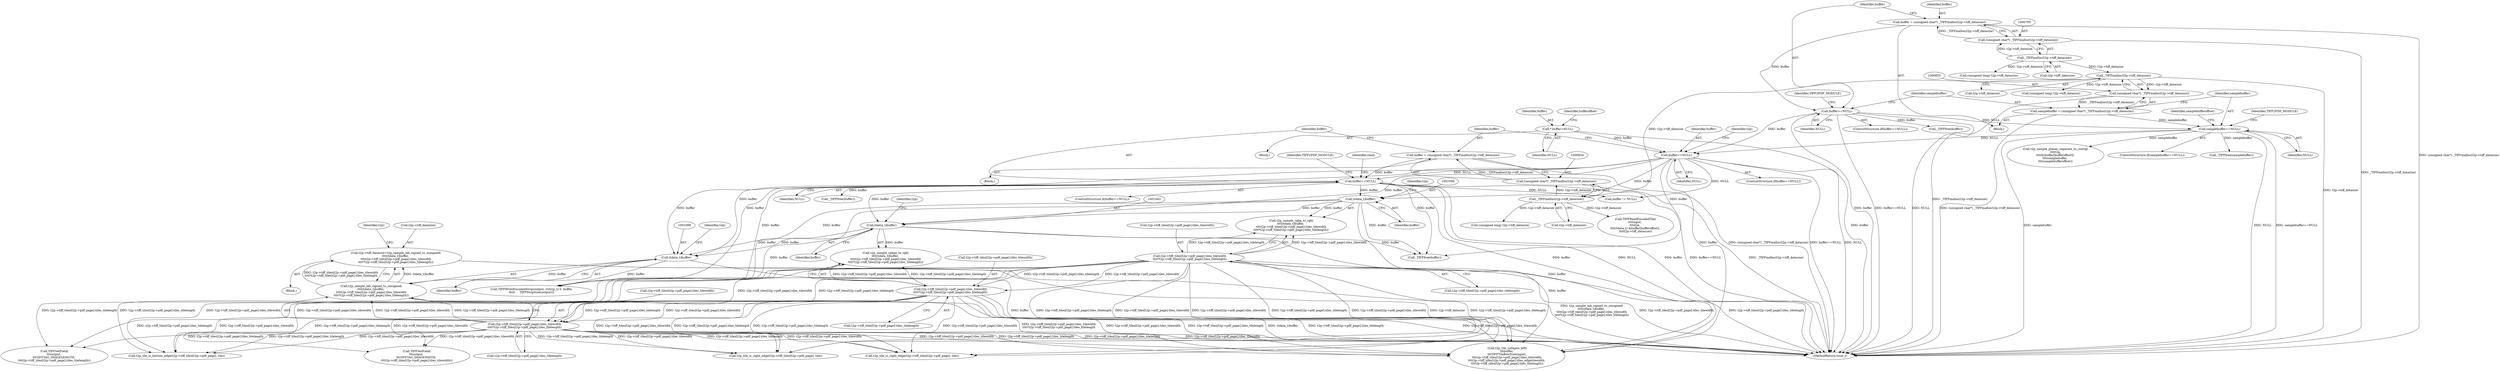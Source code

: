 digraph "0_libtiff_c7153361a4041260719b340f73f2f76@pointer" {
"1001092" [label="(Call,t2p->tiff_datasize=t2p_sample_lab_signed_to_unsigned(\n\t\t\t\t(tdata_t)buffer, \n\t\t\t\tt2p->tiff_tiles[t2p->pdf_page].tiles_tilewidth\n\t\t\t\t*t2p->tiff_tiles[t2p->pdf_page].tiles_tilelength))"];
"1001096" [label="(Call,t2p_sample_lab_signed_to_unsigned(\n\t\t\t\t(tdata_t)buffer, \n\t\t\t\tt2p->tiff_tiles[t2p->pdf_page].tiles_tilewidth\n\t\t\t\t*t2p->tiff_tiles[t2p->pdf_page].tiles_tilelength))"];
"1001097" [label="(Call,(tdata_t)buffer)"];
"1001042" [label="(Call,(tdata_t)buffer)"];
"1000940" [label="(Call,buffer==NULL)"];
"1000931" [label="(Call,buffer = (unsigned char*) _TIFFmalloc(t2p->tiff_datasize))"];
"1000933" [label="(Call,(unsigned char*) _TIFFmalloc(t2p->tiff_datasize))"];
"1000935" [label="(Call,_TIFFmalloc(t2p->tiff_datasize))"];
"1000826" [label="(Call,_TIFFmalloc(t2p->tiff_datasize))"];
"1000796" [label="(Call,_TIFFmalloc(t2p->tiff_datasize))"];
"1000927" [label="(Call,buffer==NULL)"];
"1000801" [label="(Call,buffer==NULL)"];
"1000792" [label="(Call,buffer = (unsigned char*) _TIFFmalloc(t2p->tiff_datasize))"];
"1000794" [label="(Call,(unsigned char*) _TIFFmalloc(t2p->tiff_datasize))"];
"1000123" [label="(Call,* buffer=NULL)"];
"1000831" [label="(Call,samplebuffer==NULL)"];
"1000822" [label="(Call,samplebuffer = (unsigned char*) _TIFFmalloc(t2p->tiff_datasize))"];
"1000824" [label="(Call,(unsigned char*) _TIFFmalloc(t2p->tiff_datasize))"];
"1001008" [label="(Call,(tdata_t)buffer)"];
"1001100" [label="(Call,t2p->tiff_tiles[t2p->pdf_page].tiles_tilewidth\n\t\t\t\t*t2p->tiff_tiles[t2p->pdf_page].tiles_tilelength)"];
"1001011" [label="(Call,t2p->tiff_tiles[t2p->pdf_page].tiles_tilewidth\n\t\t\t\t*t2p->tiff_tiles[t2p->pdf_page].tiles_tilelength)"];
"1001045" [label="(Call,t2p->tiff_tiles[t2p->pdf_page].tiles_tilewidth\n\t\t\t\t*t2p->tiff_tiles[t2p->pdf_page].tiles_tilelength)"];
"1001099" [label="(Identifier,buffer)"];
"1000826" [label="(Call,_TIFFmalloc(t2p->tiff_datasize))"];
"1000929" [label="(Identifier,NULL)"];
"1000831" [label="(Call,samplebuffer==NULL)"];
"1000963" [label="(Call,TIFFReadEncodedTile(\n\t\t\t\tinput, \n\t\t\t\ttile, \n\t\t\t\t(tdata_t) &buffer[bufferoffset], \n\t\t\t\tt2p->tiff_datasize))"];
"1000947" [label="(Call,(unsigned long) t2p->tiff_datasize)"];
"1001045" [label="(Call,t2p->tiff_tiles[t2p->pdf_page].tiles_tilewidth\n\t\t\t\t*t2p->tiff_tiles[t2p->pdf_page].tiles_tilelength)"];
"1000800" [label="(ControlStructure,if(buffer==NULL))"];
"1000942" [label="(Identifier,NULL)"];
"1000933" [label="(Call,(unsigned char*) _TIFFmalloc(t2p->tiff_datasize))"];
"1000776" [label="(Block,)"];
"1001093" [label="(Call,t2p->tiff_datasize)"];
"1000962" [label="(Identifier,read)"];
"1000806" [label="(Identifier,TIFF2PDF_MODULE)"];
"1000901" [label="(Call,_TIFFfree(buffer))"];
"1001132" [label="(Call,t2p_tile_collapse_left(\n\t\t\tbuffer, \n\t\t\tTIFFTileRowSize(input),\n\t\t\tt2p->tiff_tiles[t2p->pdf_page].tiles_tilewidth,\n\t\t\tt2p->tiff_tiles[t2p->pdf_page].tiles_edgetilewidth, \n\t\t\tt2p->tiff_tiles[t2p->pdf_page].tiles_tilelength))"];
"1000793" [label="(Identifier,buffer)"];
"1000931" [label="(Call,buffer = (unsigned char*) _TIFFmalloc(t2p->tiff_datasize))"];
"1001055" [label="(Call,t2p->tiff_tiles[t2p->pdf_page].tiles_tilelength)"];
"1001021" [label="(Call,t2p->tiff_tiles[t2p->pdf_page].tiles_tilelength)"];
"1000932" [label="(Identifier,buffer)"];
"1000128" [label="(Identifier,bufferoffset)"];
"1001487" [label="(Call,TIFFWriteEncodedStrip(output, (tstrip_t) 0, buffer,\n\t\t\t\t\t     TIFFStripSize(output)))"];
"1000927" [label="(Call,buffer==NULL)"];
"1000824" [label="(Call,(unsigned char*) _TIFFmalloc(t2p->tiff_datasize))"];
"1000999" [label="(Identifier,t2p)"];
"1000945" [label="(Identifier,TIFF2PDF_MODULE)"];
"1001124" [label="(Identifier,t2p)"];
"1001042" [label="(Call,(tdata_t)buffer)"];
"1000930" [label="(Block,)"];
"1000987" [label="(Call,_TIFFfree(buffer))"];
"1001097" [label="(Call,(tdata_t)buffer)"];
"1000836" [label="(Identifier,TIFF2PDF_MODULE)"];
"1001010" [label="(Identifier,buffer)"];
"1001101" [label="(Call,t2p->tiff_tiles[t2p->pdf_page].tiles_tilewidth)"];
"1001496" [label="(Call,buffer != NULL)"];
"1000827" [label="(Call,t2p->tiff_datasize)"];
"1000803" [label="(Identifier,NULL)"];
"1001235" [label="(Call,TIFFSetField(\n\t\t\toutput, \n\t\t\tTIFFTAG_IMAGELENGTH, \n\t\t\tt2p->tiff_tiles[t2p->pdf_page].tiles_tilelength))"];
"1000796" [label="(Call,_TIFFmalloc(t2p->tiff_datasize))"];
"1001091" [label="(Block,)"];
"1000797" [label="(Call,t2p->tiff_datasize)"];
"1000832" [label="(Identifier,samplebuffer)"];
"1001015" [label="(Identifier,t2p)"];
"1000822" [label="(Call,samplebuffer = (unsigned char*) _TIFFmalloc(t2p->tiff_datasize))"];
"1000801" [label="(Call,buffer==NULL)"];
"1001196" [label="(Call,TIFFSetField(\n\t\t\toutput, \n\t\t\tTIFFTAG_IMAGEWIDTH, \n\t\t\tt2p->tiff_tiles[t2p->pdf_page].tiles_tilewidth))"];
"1000833" [label="(Identifier,NULL)"];
"1001049" [label="(Identifier,t2p)"];
"1000936" [label="(Call,t2p->tiff_datasize)"];
"1000913" [label="(Call,t2p_sample_planar_separate_to_contig(\n\t\t\t\tt2p,\n\t\t\t\t&(buffer[bufferoffset]),\n\t\t\t\tsamplebuffer, \n\t\t\t\tsamplebufferoffset))"];
"1000939" [label="(ControlStructure,if(buffer==NULL))"];
"1000838" [label="(Call,(unsigned long) t2p->tiff_datasize)"];
"1001044" [label="(Identifier,buffer)"];
"1001092" [label="(Call,t2p->tiff_datasize=t2p_sample_lab_signed_to_unsigned(\n\t\t\t\t(tdata_t)buffer, \n\t\t\t\tt2p->tiff_tiles[t2p->pdf_page].tiles_tilewidth\n\t\t\t\t*t2p->tiff_tiles[t2p->pdf_page].tiles_tilelength))"];
"1000823" [label="(Identifier,samplebuffer)"];
"1000125" [label="(Identifier,NULL)"];
"1001100" [label="(Call,t2p->tiff_tiles[t2p->pdf_page].tiles_tilewidth\n\t\t\t\t*t2p->tiff_tiles[t2p->pdf_page].tiles_tilelength)"];
"1001121" [label="(Call,t2p_tile_is_right_edge(t2p->tiff_tiles[t2p->pdf_page], tile))"];
"1000113" [label="(Block,)"];
"1000123" [label="(Call,* buffer=NULL)"];
"1000853" [label="(Identifier,samplebufferoffset)"];
"1000792" [label="(Call,buffer = (unsigned char*) _TIFFmalloc(t2p->tiff_datasize))"];
"1001104" [label="(Identifier,t2p)"];
"1001110" [label="(Call,t2p->tiff_tiles[t2p->pdf_page].tiles_tilelength)"];
"1001224" [label="(Call,t2p_tile_is_bottom_edge(t2p->tiff_tiles[t2p->pdf_page], tile))"];
"1001008" [label="(Call,(tdata_t)buffer)"];
"1001096" [label="(Call,t2p_sample_lab_signed_to_unsigned(\n\t\t\t\t(tdata_t)buffer, \n\t\t\t\tt2p->tiff_tiles[t2p->pdf_page].tiles_tilewidth\n\t\t\t\t*t2p->tiff_tiles[t2p->pdf_page].tiles_tilelength))"];
"1000830" [label="(ControlStructure,if(samplebuffer==NULL))"];
"1000899" [label="(Call,_TIFFfree(samplebuffer))"];
"1001007" [label="(Call,t2p_sample_rgba_to_rgb(\n\t\t\t\t(tdata_t)buffer, \n\t\t\t\tt2p->tiff_tiles[t2p->pdf_page].tiles_tilewidth\n\t\t\t\t*t2p->tiff_tiles[t2p->pdf_page].tiles_tilelength))"];
"1000794" [label="(Call,(unsigned char*) _TIFFmalloc(t2p->tiff_datasize))"];
"1000928" [label="(Identifier,buffer)"];
"1000935" [label="(Call,_TIFFmalloc(t2p->tiff_datasize))"];
"1001076" [label="(Call,_TIFFfree(buffer))"];
"1000940" [label="(Call,buffer==NULL)"];
"1001012" [label="(Call,t2p->tiff_tiles[t2p->pdf_page].tiles_tilewidth)"];
"1001046" [label="(Call,t2p->tiff_tiles[t2p->pdf_page].tiles_tilewidth)"];
"1001185" [label="(Call,t2p_tile_is_right_edge(t2p->tiff_tiles[t2p->pdf_page], tile))"];
"1000941" [label="(Identifier,buffer)"];
"1000802" [label="(Identifier,buffer)"];
"1001041" [label="(Call,t2p_sample_rgbaa_to_rgb(\n\t\t\t\t(tdata_t)buffer, \n\t\t\t\tt2p->tiff_tiles[t2p->pdf_page].tiles_tilewidth\n\t\t\t\t*t2p->tiff_tiles[t2p->pdf_page].tiles_tilelength))"];
"1000926" [label="(ControlStructure,if(buffer==NULL))"];
"1000124" [label="(Identifier,buffer)"];
"1001530" [label="(MethodReturn,tsize_t)"];
"1001011" [label="(Call,t2p->tiff_tiles[t2p->pdf_page].tiles_tilewidth\n\t\t\t\t*t2p->tiff_tiles[t2p->pdf_page].tiles_tilelength)"];
"1000808" [label="(Call,(unsigned long) t2p->tiff_datasize)"];
"1001092" -> "1001091"  [label="AST: "];
"1001092" -> "1001096"  [label="CFG: "];
"1001093" -> "1001092"  [label="AST: "];
"1001096" -> "1001092"  [label="AST: "];
"1001124" -> "1001092"  [label="CFG: "];
"1001092" -> "1001530"  [label="DDG: t2p->tiff_datasize"];
"1001092" -> "1001530"  [label="DDG: t2p_sample_lab_signed_to_unsigned(\n\t\t\t\t(tdata_t)buffer, \n\t\t\t\tt2p->tiff_tiles[t2p->pdf_page].tiles_tilewidth\n\t\t\t\t*t2p->tiff_tiles[t2p->pdf_page].tiles_tilelength)"];
"1001096" -> "1001092"  [label="DDG: (tdata_t)buffer"];
"1001096" -> "1001092"  [label="DDG: t2p->tiff_tiles[t2p->pdf_page].tiles_tilewidth\n\t\t\t\t*t2p->tiff_tiles[t2p->pdf_page].tiles_tilelength"];
"1001096" -> "1001100"  [label="CFG: "];
"1001097" -> "1001096"  [label="AST: "];
"1001100" -> "1001096"  [label="AST: "];
"1001096" -> "1001530"  [label="DDG: (tdata_t)buffer"];
"1001096" -> "1001530"  [label="DDG: t2p->tiff_tiles[t2p->pdf_page].tiles_tilewidth\n\t\t\t\t*t2p->tiff_tiles[t2p->pdf_page].tiles_tilelength"];
"1001097" -> "1001096"  [label="DDG: buffer"];
"1001100" -> "1001096"  [label="DDG: t2p->tiff_tiles[t2p->pdf_page].tiles_tilewidth"];
"1001100" -> "1001096"  [label="DDG: t2p->tiff_tiles[t2p->pdf_page].tiles_tilelength"];
"1001097" -> "1001099"  [label="CFG: "];
"1001098" -> "1001097"  [label="AST: "];
"1001099" -> "1001097"  [label="AST: "];
"1001104" -> "1001097"  [label="CFG: "];
"1001042" -> "1001097"  [label="DDG: buffer"];
"1000940" -> "1001097"  [label="DDG: buffer"];
"1001008" -> "1001097"  [label="DDG: buffer"];
"1000927" -> "1001097"  [label="DDG: buffer"];
"1001097" -> "1001132"  [label="DDG: buffer"];
"1001097" -> "1001487"  [label="DDG: buffer"];
"1001042" -> "1001041"  [label="AST: "];
"1001042" -> "1001044"  [label="CFG: "];
"1001043" -> "1001042"  [label="AST: "];
"1001044" -> "1001042"  [label="AST: "];
"1001049" -> "1001042"  [label="CFG: "];
"1001042" -> "1001041"  [label="DDG: buffer"];
"1000940" -> "1001042"  [label="DDG: buffer"];
"1001008" -> "1001042"  [label="DDG: buffer"];
"1000927" -> "1001042"  [label="DDG: buffer"];
"1001042" -> "1001076"  [label="DDG: buffer"];
"1001042" -> "1001132"  [label="DDG: buffer"];
"1001042" -> "1001487"  [label="DDG: buffer"];
"1000940" -> "1000939"  [label="AST: "];
"1000940" -> "1000942"  [label="CFG: "];
"1000941" -> "1000940"  [label="AST: "];
"1000942" -> "1000940"  [label="AST: "];
"1000945" -> "1000940"  [label="CFG: "];
"1000962" -> "1000940"  [label="CFG: "];
"1000940" -> "1001530"  [label="DDG: NULL"];
"1000940" -> "1001530"  [label="DDG: buffer"];
"1000940" -> "1001530"  [label="DDG: buffer==NULL"];
"1000931" -> "1000940"  [label="DDG: buffer"];
"1000927" -> "1000940"  [label="DDG: NULL"];
"1000940" -> "1000987"  [label="DDG: buffer"];
"1000940" -> "1001008"  [label="DDG: buffer"];
"1000940" -> "1001076"  [label="DDG: buffer"];
"1000940" -> "1001132"  [label="DDG: buffer"];
"1000940" -> "1001487"  [label="DDG: buffer"];
"1000940" -> "1001496"  [label="DDG: NULL"];
"1000931" -> "1000930"  [label="AST: "];
"1000931" -> "1000933"  [label="CFG: "];
"1000932" -> "1000931"  [label="AST: "];
"1000933" -> "1000931"  [label="AST: "];
"1000941" -> "1000931"  [label="CFG: "];
"1000931" -> "1001530"  [label="DDG: (unsigned char*) _TIFFmalloc(t2p->tiff_datasize)"];
"1000933" -> "1000931"  [label="DDG: _TIFFmalloc(t2p->tiff_datasize)"];
"1000933" -> "1000935"  [label="CFG: "];
"1000934" -> "1000933"  [label="AST: "];
"1000935" -> "1000933"  [label="AST: "];
"1000933" -> "1001530"  [label="DDG: _TIFFmalloc(t2p->tiff_datasize)"];
"1000935" -> "1000933"  [label="DDG: t2p->tiff_datasize"];
"1000935" -> "1000936"  [label="CFG: "];
"1000936" -> "1000935"  [label="AST: "];
"1000826" -> "1000935"  [label="DDG: t2p->tiff_datasize"];
"1000935" -> "1000947"  [label="DDG: t2p->tiff_datasize"];
"1000935" -> "1000963"  [label="DDG: t2p->tiff_datasize"];
"1000826" -> "1000824"  [label="AST: "];
"1000826" -> "1000827"  [label="CFG: "];
"1000827" -> "1000826"  [label="AST: "];
"1000824" -> "1000826"  [label="CFG: "];
"1000826" -> "1001530"  [label="DDG: t2p->tiff_datasize"];
"1000826" -> "1000824"  [label="DDG: t2p->tiff_datasize"];
"1000796" -> "1000826"  [label="DDG: t2p->tiff_datasize"];
"1000826" -> "1000838"  [label="DDG: t2p->tiff_datasize"];
"1000796" -> "1000794"  [label="AST: "];
"1000796" -> "1000797"  [label="CFG: "];
"1000797" -> "1000796"  [label="AST: "];
"1000794" -> "1000796"  [label="CFG: "];
"1000796" -> "1000794"  [label="DDG: t2p->tiff_datasize"];
"1000796" -> "1000808"  [label="DDG: t2p->tiff_datasize"];
"1000927" -> "1000926"  [label="AST: "];
"1000927" -> "1000929"  [label="CFG: "];
"1000928" -> "1000927"  [label="AST: "];
"1000929" -> "1000927"  [label="AST: "];
"1000932" -> "1000927"  [label="CFG: "];
"1000999" -> "1000927"  [label="CFG: "];
"1000927" -> "1001530"  [label="DDG: buffer==NULL"];
"1000927" -> "1001530"  [label="DDG: NULL"];
"1000801" -> "1000927"  [label="DDG: buffer"];
"1000123" -> "1000927"  [label="DDG: buffer"];
"1000831" -> "1000927"  [label="DDG: NULL"];
"1000927" -> "1001008"  [label="DDG: buffer"];
"1000927" -> "1001076"  [label="DDG: buffer"];
"1000927" -> "1001132"  [label="DDG: buffer"];
"1000927" -> "1001487"  [label="DDG: buffer"];
"1000927" -> "1001496"  [label="DDG: NULL"];
"1000801" -> "1000800"  [label="AST: "];
"1000801" -> "1000803"  [label="CFG: "];
"1000802" -> "1000801"  [label="AST: "];
"1000803" -> "1000801"  [label="AST: "];
"1000806" -> "1000801"  [label="CFG: "];
"1000823" -> "1000801"  [label="CFG: "];
"1000801" -> "1001530"  [label="DDG: NULL"];
"1000801" -> "1001530"  [label="DDG: buffer"];
"1000801" -> "1001530"  [label="DDG: buffer==NULL"];
"1000792" -> "1000801"  [label="DDG: buffer"];
"1000801" -> "1000831"  [label="DDG: NULL"];
"1000801" -> "1000901"  [label="DDG: buffer"];
"1000792" -> "1000776"  [label="AST: "];
"1000792" -> "1000794"  [label="CFG: "];
"1000793" -> "1000792"  [label="AST: "];
"1000794" -> "1000792"  [label="AST: "];
"1000802" -> "1000792"  [label="CFG: "];
"1000792" -> "1001530"  [label="DDG: (unsigned char*) _TIFFmalloc(t2p->tiff_datasize)"];
"1000794" -> "1000792"  [label="DDG: _TIFFmalloc(t2p->tiff_datasize)"];
"1000795" -> "1000794"  [label="AST: "];
"1000794" -> "1001530"  [label="DDG: _TIFFmalloc(t2p->tiff_datasize)"];
"1000123" -> "1000113"  [label="AST: "];
"1000123" -> "1000125"  [label="CFG: "];
"1000124" -> "1000123"  [label="AST: "];
"1000125" -> "1000123"  [label="AST: "];
"1000128" -> "1000123"  [label="CFG: "];
"1000123" -> "1001530"  [label="DDG: buffer"];
"1000831" -> "1000830"  [label="AST: "];
"1000831" -> "1000833"  [label="CFG: "];
"1000832" -> "1000831"  [label="AST: "];
"1000833" -> "1000831"  [label="AST: "];
"1000836" -> "1000831"  [label="CFG: "];
"1000853" -> "1000831"  [label="CFG: "];
"1000831" -> "1001530"  [label="DDG: samplebuffer"];
"1000831" -> "1001530"  [label="DDG: NULL"];
"1000831" -> "1001530"  [label="DDG: samplebuffer==NULL"];
"1000822" -> "1000831"  [label="DDG: samplebuffer"];
"1000831" -> "1000899"  [label="DDG: samplebuffer"];
"1000831" -> "1000913"  [label="DDG: samplebuffer"];
"1000822" -> "1000776"  [label="AST: "];
"1000822" -> "1000824"  [label="CFG: "];
"1000823" -> "1000822"  [label="AST: "];
"1000824" -> "1000822"  [label="AST: "];
"1000832" -> "1000822"  [label="CFG: "];
"1000822" -> "1001530"  [label="DDG: (unsigned char*) _TIFFmalloc(t2p->tiff_datasize)"];
"1000824" -> "1000822"  [label="DDG: _TIFFmalloc(t2p->tiff_datasize)"];
"1000825" -> "1000824"  [label="AST: "];
"1000824" -> "1001530"  [label="DDG: _TIFFmalloc(t2p->tiff_datasize)"];
"1001008" -> "1001007"  [label="AST: "];
"1001008" -> "1001010"  [label="CFG: "];
"1001009" -> "1001008"  [label="AST: "];
"1001010" -> "1001008"  [label="AST: "];
"1001015" -> "1001008"  [label="CFG: "];
"1001008" -> "1001007"  [label="DDG: buffer"];
"1001008" -> "1001076"  [label="DDG: buffer"];
"1001008" -> "1001132"  [label="DDG: buffer"];
"1001008" -> "1001487"  [label="DDG: buffer"];
"1001100" -> "1001110"  [label="CFG: "];
"1001101" -> "1001100"  [label="AST: "];
"1001110" -> "1001100"  [label="AST: "];
"1001100" -> "1001530"  [label="DDG: t2p->tiff_tiles[t2p->pdf_page].tiles_tilelength"];
"1001100" -> "1001530"  [label="DDG: t2p->tiff_tiles[t2p->pdf_page].tiles_tilewidth"];
"1001011" -> "1001100"  [label="DDG: t2p->tiff_tiles[t2p->pdf_page].tiles_tilewidth"];
"1001011" -> "1001100"  [label="DDG: t2p->tiff_tiles[t2p->pdf_page].tiles_tilelength"];
"1001045" -> "1001100"  [label="DDG: t2p->tiff_tiles[t2p->pdf_page].tiles_tilewidth"];
"1001045" -> "1001100"  [label="DDG: t2p->tiff_tiles[t2p->pdf_page].tiles_tilelength"];
"1001100" -> "1001121"  [label="DDG: t2p->tiff_tiles[t2p->pdf_page].tiles_tilelength"];
"1001100" -> "1001121"  [label="DDG: t2p->tiff_tiles[t2p->pdf_page].tiles_tilewidth"];
"1001100" -> "1001132"  [label="DDG: t2p->tiff_tiles[t2p->pdf_page].tiles_tilewidth"];
"1001100" -> "1001132"  [label="DDG: t2p->tiff_tiles[t2p->pdf_page].tiles_tilelength"];
"1001100" -> "1001185"  [label="DDG: t2p->tiff_tiles[t2p->pdf_page].tiles_tilelength"];
"1001100" -> "1001185"  [label="DDG: t2p->tiff_tiles[t2p->pdf_page].tiles_tilewidth"];
"1001100" -> "1001196"  [label="DDG: t2p->tiff_tiles[t2p->pdf_page].tiles_tilewidth"];
"1001100" -> "1001224"  [label="DDG: t2p->tiff_tiles[t2p->pdf_page].tiles_tilelength"];
"1001100" -> "1001224"  [label="DDG: t2p->tiff_tiles[t2p->pdf_page].tiles_tilewidth"];
"1001100" -> "1001235"  [label="DDG: t2p->tiff_tiles[t2p->pdf_page].tiles_tilelength"];
"1001011" -> "1001007"  [label="AST: "];
"1001011" -> "1001021"  [label="CFG: "];
"1001012" -> "1001011"  [label="AST: "];
"1001021" -> "1001011"  [label="AST: "];
"1001007" -> "1001011"  [label="CFG: "];
"1001011" -> "1001530"  [label="DDG: t2p->tiff_tiles[t2p->pdf_page].tiles_tilewidth"];
"1001011" -> "1001530"  [label="DDG: t2p->tiff_tiles[t2p->pdf_page].tiles_tilelength"];
"1001011" -> "1001007"  [label="DDG: t2p->tiff_tiles[t2p->pdf_page].tiles_tilewidth"];
"1001011" -> "1001007"  [label="DDG: t2p->tiff_tiles[t2p->pdf_page].tiles_tilelength"];
"1001011" -> "1001045"  [label="DDG: t2p->tiff_tiles[t2p->pdf_page].tiles_tilewidth"];
"1001011" -> "1001045"  [label="DDG: t2p->tiff_tiles[t2p->pdf_page].tiles_tilelength"];
"1001011" -> "1001121"  [label="DDG: t2p->tiff_tiles[t2p->pdf_page].tiles_tilelength"];
"1001011" -> "1001121"  [label="DDG: t2p->tiff_tiles[t2p->pdf_page].tiles_tilewidth"];
"1001011" -> "1001132"  [label="DDG: t2p->tiff_tiles[t2p->pdf_page].tiles_tilewidth"];
"1001011" -> "1001132"  [label="DDG: t2p->tiff_tiles[t2p->pdf_page].tiles_tilelength"];
"1001011" -> "1001185"  [label="DDG: t2p->tiff_tiles[t2p->pdf_page].tiles_tilewidth"];
"1001011" -> "1001185"  [label="DDG: t2p->tiff_tiles[t2p->pdf_page].tiles_tilelength"];
"1001011" -> "1001196"  [label="DDG: t2p->tiff_tiles[t2p->pdf_page].tiles_tilewidth"];
"1001011" -> "1001224"  [label="DDG: t2p->tiff_tiles[t2p->pdf_page].tiles_tilelength"];
"1001011" -> "1001224"  [label="DDG: t2p->tiff_tiles[t2p->pdf_page].tiles_tilewidth"];
"1001011" -> "1001235"  [label="DDG: t2p->tiff_tiles[t2p->pdf_page].tiles_tilelength"];
"1001045" -> "1001041"  [label="AST: "];
"1001045" -> "1001055"  [label="CFG: "];
"1001046" -> "1001045"  [label="AST: "];
"1001055" -> "1001045"  [label="AST: "];
"1001041" -> "1001045"  [label="CFG: "];
"1001045" -> "1001530"  [label="DDG: t2p->tiff_tiles[t2p->pdf_page].tiles_tilelength"];
"1001045" -> "1001530"  [label="DDG: t2p->tiff_tiles[t2p->pdf_page].tiles_tilewidth"];
"1001045" -> "1001041"  [label="DDG: t2p->tiff_tiles[t2p->pdf_page].tiles_tilewidth"];
"1001045" -> "1001041"  [label="DDG: t2p->tiff_tiles[t2p->pdf_page].tiles_tilelength"];
"1001045" -> "1001121"  [label="DDG: t2p->tiff_tiles[t2p->pdf_page].tiles_tilelength"];
"1001045" -> "1001121"  [label="DDG: t2p->tiff_tiles[t2p->pdf_page].tiles_tilewidth"];
"1001045" -> "1001132"  [label="DDG: t2p->tiff_tiles[t2p->pdf_page].tiles_tilewidth"];
"1001045" -> "1001132"  [label="DDG: t2p->tiff_tiles[t2p->pdf_page].tiles_tilelength"];
"1001045" -> "1001185"  [label="DDG: t2p->tiff_tiles[t2p->pdf_page].tiles_tilelength"];
"1001045" -> "1001185"  [label="DDG: t2p->tiff_tiles[t2p->pdf_page].tiles_tilewidth"];
"1001045" -> "1001196"  [label="DDG: t2p->tiff_tiles[t2p->pdf_page].tiles_tilewidth"];
"1001045" -> "1001224"  [label="DDG: t2p->tiff_tiles[t2p->pdf_page].tiles_tilelength"];
"1001045" -> "1001224"  [label="DDG: t2p->tiff_tiles[t2p->pdf_page].tiles_tilewidth"];
"1001045" -> "1001235"  [label="DDG: t2p->tiff_tiles[t2p->pdf_page].tiles_tilelength"];
}
